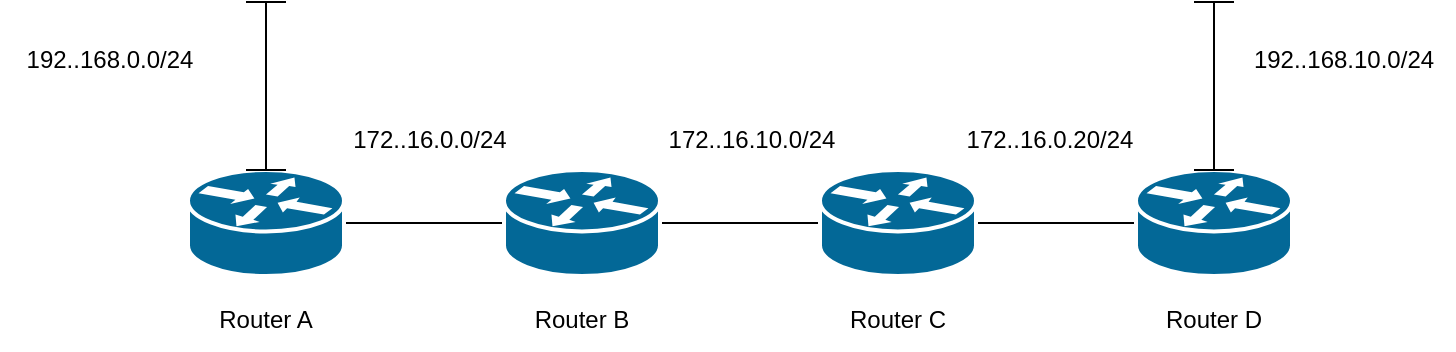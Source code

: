 <mxfile version="20.2.8" type="device"><diagram id="zEI4fIIUO6fzzndjpihC" name="ページ1"><mxGraphModel dx="1422" dy="744" grid="1" gridSize="10" guides="1" tooltips="1" connect="1" arrows="1" fold="1" page="1" pageScale="1" pageWidth="827" pageHeight="1169" math="0" shadow="0"><root><mxCell id="0"/><mxCell id="1" parent="0"/><mxCell id="slKBxyClNAkpNScPgax8-3" value="" style="edgeStyle=orthogonalEdgeStyle;rounded=0;orthogonalLoop=1;jettySize=auto;html=1;endArrow=none;endFill=0;" edge="1" parent="1" source="slKBxyClNAkpNScPgax8-1" target="slKBxyClNAkpNScPgax8-2"><mxGeometry relative="1" as="geometry"/></mxCell><mxCell id="slKBxyClNAkpNScPgax8-5" value="" style="edgeStyle=orthogonalEdgeStyle;rounded=0;orthogonalLoop=1;jettySize=auto;html=1;endArrow=none;endFill=0;" edge="1" parent="1" source="slKBxyClNAkpNScPgax8-1" target="slKBxyClNAkpNScPgax8-4"><mxGeometry relative="1" as="geometry"/></mxCell><mxCell id="slKBxyClNAkpNScPgax8-1" value="" style="shape=mxgraph.cisco.routers.router;sketch=0;html=1;pointerEvents=1;dashed=0;fillColor=#036897;strokeColor=#ffffff;strokeWidth=2;verticalLabelPosition=bottom;verticalAlign=top;align=center;outlineConnect=0;" vertex="1" parent="1"><mxGeometry x="410" y="370" width="78" height="53" as="geometry"/></mxCell><mxCell id="slKBxyClNAkpNScPgax8-2" value="" style="shape=mxgraph.cisco.routers.router;sketch=0;html=1;pointerEvents=1;dashed=0;fillColor=#036897;strokeColor=#ffffff;strokeWidth=2;verticalLabelPosition=bottom;verticalAlign=top;align=center;outlineConnect=0;" vertex="1" parent="1"><mxGeometry x="568" y="370" width="78" height="53" as="geometry"/></mxCell><mxCell id="slKBxyClNAkpNScPgax8-7" value="" style="edgeStyle=orthogonalEdgeStyle;rounded=0;orthogonalLoop=1;jettySize=auto;html=1;endArrow=none;endFill=0;" edge="1" parent="1" source="slKBxyClNAkpNScPgax8-4" target="slKBxyClNAkpNScPgax8-6"><mxGeometry relative="1" as="geometry"/></mxCell><mxCell id="slKBxyClNAkpNScPgax8-4" value="" style="shape=mxgraph.cisco.routers.router;sketch=0;html=1;pointerEvents=1;dashed=0;fillColor=#036897;strokeColor=#ffffff;strokeWidth=2;verticalLabelPosition=bottom;verticalAlign=top;align=center;outlineConnect=0;" vertex="1" parent="1"><mxGeometry x="252" y="370" width="78" height="53" as="geometry"/></mxCell><mxCell id="slKBxyClNAkpNScPgax8-6" value="" style="shape=mxgraph.cisco.routers.router;sketch=0;html=1;pointerEvents=1;dashed=0;fillColor=#036897;strokeColor=#ffffff;strokeWidth=2;verticalLabelPosition=bottom;verticalAlign=top;align=center;outlineConnect=0;" vertex="1" parent="1"><mxGeometry x="94" y="370" width="78" height="53" as="geometry"/></mxCell><mxCell id="slKBxyClNAkpNScPgax8-8" value="" style="shape=crossbar;whiteSpace=wrap;html=1;rounded=1;direction=south;" vertex="1" parent="1"><mxGeometry x="123" y="286" width="20" height="84" as="geometry"/></mxCell><mxCell id="slKBxyClNAkpNScPgax8-10" value="" style="shape=crossbar;whiteSpace=wrap;html=1;rounded=1;direction=south;" vertex="1" parent="1"><mxGeometry x="597" y="286" width="20" height="84" as="geometry"/></mxCell><mxCell id="slKBxyClNAkpNScPgax8-11" value="Router A" style="text;html=1;strokeColor=none;fillColor=none;align=center;verticalAlign=middle;whiteSpace=wrap;rounded=0;" vertex="1" parent="1"><mxGeometry x="103" y="430" width="60" height="30" as="geometry"/></mxCell><mxCell id="slKBxyClNAkpNScPgax8-12" value="Router B" style="text;html=1;strokeColor=none;fillColor=none;align=center;verticalAlign=middle;whiteSpace=wrap;rounded=0;" vertex="1" parent="1"><mxGeometry x="261" y="430" width="60" height="30" as="geometry"/></mxCell><mxCell id="slKBxyClNAkpNScPgax8-13" value="Router C" style="text;html=1;strokeColor=none;fillColor=none;align=center;verticalAlign=middle;whiteSpace=wrap;rounded=0;" vertex="1" parent="1"><mxGeometry x="419" y="430" width="60" height="30" as="geometry"/></mxCell><mxCell id="slKBxyClNAkpNScPgax8-14" value="Router D" style="text;html=1;strokeColor=none;fillColor=none;align=center;verticalAlign=middle;whiteSpace=wrap;rounded=0;" vertex="1" parent="1"><mxGeometry x="577" y="430" width="60" height="30" as="geometry"/></mxCell><mxCell id="slKBxyClNAkpNScPgax8-15" value="172..16.0.20/24" style="text;html=1;strokeColor=none;fillColor=none;align=center;verticalAlign=middle;whiteSpace=wrap;rounded=0;" vertex="1" parent="1"><mxGeometry x="470" y="340" width="110" height="30" as="geometry"/></mxCell><mxCell id="slKBxyClNAkpNScPgax8-16" value="172..16.0.0/24" style="text;html=1;strokeColor=none;fillColor=none;align=center;verticalAlign=middle;whiteSpace=wrap;rounded=0;" vertex="1" parent="1"><mxGeometry x="160" y="340" width="110" height="30" as="geometry"/></mxCell><mxCell id="slKBxyClNAkpNScPgax8-18" value="172..16.10.0/24" style="text;html=1;strokeColor=none;fillColor=none;align=center;verticalAlign=middle;whiteSpace=wrap;rounded=0;" vertex="1" parent="1"><mxGeometry x="321" y="340" width="110" height="30" as="geometry"/></mxCell><mxCell id="slKBxyClNAkpNScPgax8-19" value="192..168.0.0/24" style="text;html=1;strokeColor=none;fillColor=none;align=center;verticalAlign=middle;whiteSpace=wrap;rounded=0;" vertex="1" parent="1"><mxGeometry y="300" width="110" height="30" as="geometry"/></mxCell><mxCell id="slKBxyClNAkpNScPgax8-20" value="192..168.10.0/24" style="text;html=1;strokeColor=none;fillColor=none;align=center;verticalAlign=middle;whiteSpace=wrap;rounded=0;" vertex="1" parent="1"><mxGeometry x="617" y="300" width="110" height="30" as="geometry"/></mxCell></root></mxGraphModel></diagram></mxfile>